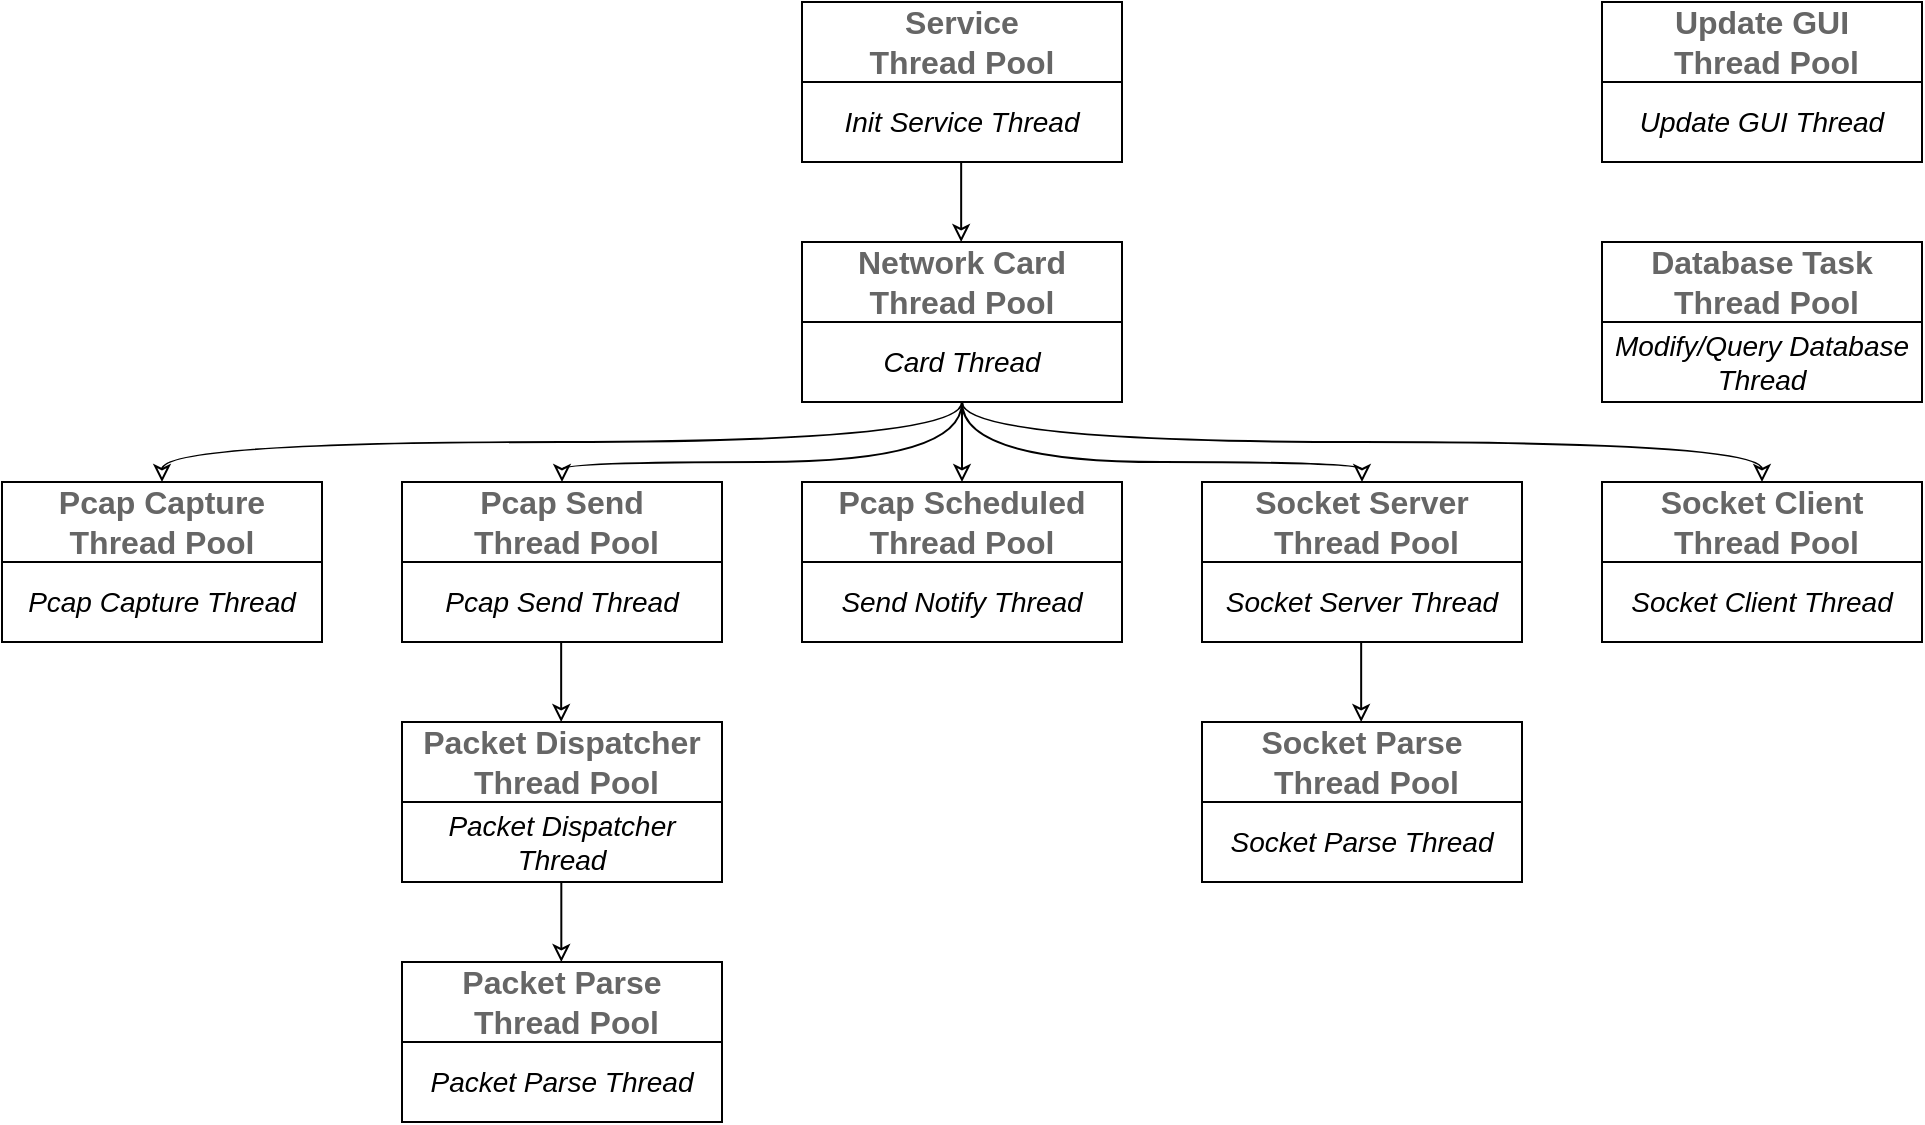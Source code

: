 <mxfile version="14.6.6" type="github">
  <diagram id="Lawi1tIbsT6B6tBGYx7M" name="Page-1">
    <mxGraphModel dx="1038" dy="628" grid="1" gridSize="10" guides="1" tooltips="1" connect="1" arrows="1" fold="1" page="1" pageScale="1" pageWidth="1654" pageHeight="2336" math="0" shadow="0">
      <root>
        <mxCell id="0" />
        <mxCell id="1" parent="0" />
        <mxCell id="xuh5IIpC34kz-FPivGkV-3" value="" style="group" vertex="1" connectable="0" parent="1">
          <mxGeometry x="840" y="200" width="160" height="80" as="geometry" />
        </mxCell>
        <mxCell id="xuh5IIpC34kz-FPivGkV-1" value="&lt;font style=&quot;font-size: 16px&quot; color=&quot;#666666&quot;&gt;&lt;b&gt;Service &lt;br&gt;Thread Pool&lt;/b&gt;&lt;/font&gt;" style="rounded=0;whiteSpace=wrap;html=1;" vertex="1" parent="xuh5IIpC34kz-FPivGkV-3">
          <mxGeometry width="160" height="40" as="geometry" />
        </mxCell>
        <mxCell id="xuh5IIpC34kz-FPivGkV-2" value="&lt;font style=&quot;font-size: 14px&quot;&gt;&lt;i&gt;Init Service Thread&lt;/i&gt;&lt;/font&gt;" style="rounded=0;whiteSpace=wrap;html=1;" vertex="1" parent="xuh5IIpC34kz-FPivGkV-3">
          <mxGeometry y="40" width="160" height="40" as="geometry" />
        </mxCell>
        <mxCell id="xuh5IIpC34kz-FPivGkV-4" value="" style="group" vertex="1" connectable="0" parent="1">
          <mxGeometry x="840" y="320" width="160" height="80" as="geometry" />
        </mxCell>
        <mxCell id="xuh5IIpC34kz-FPivGkV-5" value="&lt;font style=&quot;font-size: 16px&quot; color=&quot;#666666&quot;&gt;&lt;b&gt;Network Card Thread Pool&lt;/b&gt;&lt;/font&gt;" style="rounded=0;whiteSpace=wrap;html=1;" vertex="1" parent="xuh5IIpC34kz-FPivGkV-4">
          <mxGeometry width="160" height="40" as="geometry" />
        </mxCell>
        <mxCell id="xuh5IIpC34kz-FPivGkV-6" value="&lt;font style=&quot;font-size: 14px&quot;&gt;&lt;i&gt;Card Thread&lt;/i&gt;&lt;/font&gt;" style="rounded=0;whiteSpace=wrap;html=1;" vertex="1" parent="xuh5IIpC34kz-FPivGkV-4">
          <mxGeometry y="40" width="160" height="40" as="geometry" />
        </mxCell>
        <mxCell id="xuh5IIpC34kz-FPivGkV-7" value="" style="group" vertex="1" connectable="0" parent="1">
          <mxGeometry x="440" y="440" width="160" height="80" as="geometry" />
        </mxCell>
        <mxCell id="xuh5IIpC34kz-FPivGkV-8" value="&lt;font style=&quot;font-size: 16px&quot; color=&quot;#666666&quot;&gt;&lt;b&gt;Pcap Capture Thread Pool&lt;/b&gt;&lt;/font&gt;" style="rounded=0;whiteSpace=wrap;html=1;" vertex="1" parent="xuh5IIpC34kz-FPivGkV-7">
          <mxGeometry width="160" height="40" as="geometry" />
        </mxCell>
        <mxCell id="xuh5IIpC34kz-FPivGkV-9" value="&lt;font style=&quot;font-size: 14px&quot;&gt;&lt;i&gt;Pcap Capture Thread&lt;/i&gt;&lt;/font&gt;" style="rounded=0;whiteSpace=wrap;html=1;" vertex="1" parent="xuh5IIpC34kz-FPivGkV-7">
          <mxGeometry y="40" width="160" height="40" as="geometry" />
        </mxCell>
        <mxCell id="xuh5IIpC34kz-FPivGkV-13" value="" style="group" vertex="1" connectable="0" parent="1">
          <mxGeometry x="640" y="440" width="160" height="80" as="geometry" />
        </mxCell>
        <mxCell id="xuh5IIpC34kz-FPivGkV-14" value="&lt;font style=&quot;font-size: 16px&quot; color=&quot;#666666&quot;&gt;&lt;b&gt;Pcap Send&lt;br&gt;&amp;nbsp;Thread Pool&lt;/b&gt;&lt;/font&gt;" style="rounded=0;whiteSpace=wrap;html=1;" vertex="1" parent="xuh5IIpC34kz-FPivGkV-13">
          <mxGeometry width="160" height="40" as="geometry" />
        </mxCell>
        <mxCell id="xuh5IIpC34kz-FPivGkV-15" value="&lt;font style=&quot;font-size: 14px&quot;&gt;&lt;i&gt;Pcap Send Thread&lt;/i&gt;&lt;/font&gt;" style="rounded=0;whiteSpace=wrap;html=1;" vertex="1" parent="xuh5IIpC34kz-FPivGkV-13">
          <mxGeometry y="40" width="160" height="40" as="geometry" />
        </mxCell>
        <mxCell id="xuh5IIpC34kz-FPivGkV-16" value="" style="group" vertex="1" connectable="0" parent="1">
          <mxGeometry x="840" y="440" width="160" height="80" as="geometry" />
        </mxCell>
        <mxCell id="xuh5IIpC34kz-FPivGkV-17" value="&lt;font style=&quot;font-size: 16px&quot; color=&quot;#666666&quot;&gt;&lt;b&gt;Pcap Scheduled&lt;br&gt;Thread Pool&lt;/b&gt;&lt;/font&gt;" style="rounded=0;whiteSpace=wrap;html=1;" vertex="1" parent="xuh5IIpC34kz-FPivGkV-16">
          <mxGeometry width="160" height="40" as="geometry" />
        </mxCell>
        <mxCell id="xuh5IIpC34kz-FPivGkV-18" value="&lt;font style=&quot;font-size: 14px&quot;&gt;&lt;i&gt;Send Notify Thread&lt;/i&gt;&lt;/font&gt;" style="rounded=0;whiteSpace=wrap;html=1;" vertex="1" parent="xuh5IIpC34kz-FPivGkV-16">
          <mxGeometry y="40" width="160" height="40" as="geometry" />
        </mxCell>
        <mxCell id="xuh5IIpC34kz-FPivGkV-19" value="" style="group" vertex="1" connectable="0" parent="1">
          <mxGeometry x="640" y="680" width="160" height="80" as="geometry" />
        </mxCell>
        <mxCell id="xuh5IIpC34kz-FPivGkV-20" value="&lt;font style=&quot;font-size: 16px&quot; color=&quot;#666666&quot;&gt;&lt;b&gt;Packet Parse&lt;br&gt;&amp;nbsp;Thread Pool&lt;/b&gt;&lt;/font&gt;" style="rounded=0;whiteSpace=wrap;html=1;" vertex="1" parent="xuh5IIpC34kz-FPivGkV-19">
          <mxGeometry width="160" height="40" as="geometry" />
        </mxCell>
        <mxCell id="xuh5IIpC34kz-FPivGkV-21" value="&lt;font style=&quot;font-size: 14px&quot;&gt;&lt;i&gt;Packet Parse Thread&lt;/i&gt;&lt;/font&gt;" style="rounded=0;whiteSpace=wrap;html=1;" vertex="1" parent="xuh5IIpC34kz-FPivGkV-19">
          <mxGeometry y="40" width="160" height="40" as="geometry" />
        </mxCell>
        <mxCell id="xuh5IIpC34kz-FPivGkV-22" value="" style="group" vertex="1" connectable="0" parent="1">
          <mxGeometry x="640" y="560" width="160" height="80" as="geometry" />
        </mxCell>
        <mxCell id="xuh5IIpC34kz-FPivGkV-23" value="&lt;font style=&quot;font-size: 16px&quot; color=&quot;#666666&quot;&gt;&lt;b&gt;Packet Dispatcher&lt;br&gt;&amp;nbsp;Thread Pool&lt;/b&gt;&lt;/font&gt;" style="rounded=0;whiteSpace=wrap;html=1;" vertex="1" parent="xuh5IIpC34kz-FPivGkV-22">
          <mxGeometry width="160" height="40" as="geometry" />
        </mxCell>
        <mxCell id="xuh5IIpC34kz-FPivGkV-24" value="&lt;font style=&quot;font-size: 14px&quot;&gt;&lt;i&gt;Packet Dispatcher Thread&lt;/i&gt;&lt;/font&gt;" style="rounded=0;whiteSpace=wrap;html=1;" vertex="1" parent="xuh5IIpC34kz-FPivGkV-22">
          <mxGeometry y="40" width="160" height="40" as="geometry" />
        </mxCell>
        <mxCell id="xuh5IIpC34kz-FPivGkV-25" value="" style="group" vertex="1" connectable="0" parent="1">
          <mxGeometry x="1040" y="440" width="160" height="80" as="geometry" />
        </mxCell>
        <mxCell id="xuh5IIpC34kz-FPivGkV-26" value="&lt;font style=&quot;font-size: 16px&quot; color=&quot;#666666&quot;&gt;&lt;b&gt;Socket Server&lt;br&gt;&amp;nbsp;Thread Pool&lt;/b&gt;&lt;/font&gt;" style="rounded=0;whiteSpace=wrap;html=1;" vertex="1" parent="xuh5IIpC34kz-FPivGkV-25">
          <mxGeometry width="160" height="40" as="geometry" />
        </mxCell>
        <mxCell id="xuh5IIpC34kz-FPivGkV-27" value="&lt;font style=&quot;font-size: 14px&quot;&gt;&lt;i&gt;Socket Server Thread&lt;/i&gt;&lt;/font&gt;" style="rounded=0;whiteSpace=wrap;html=1;" vertex="1" parent="xuh5IIpC34kz-FPivGkV-25">
          <mxGeometry y="40" width="160" height="40" as="geometry" />
        </mxCell>
        <mxCell id="xuh5IIpC34kz-FPivGkV-28" value="" style="group" vertex="1" connectable="0" parent="1">
          <mxGeometry x="1240" y="440" width="160" height="80" as="geometry" />
        </mxCell>
        <mxCell id="xuh5IIpC34kz-FPivGkV-29" value="&lt;font style=&quot;font-size: 16px&quot; color=&quot;#666666&quot;&gt;&lt;b&gt;Socket Client&lt;br&gt;&amp;nbsp;Thread Pool&lt;/b&gt;&lt;/font&gt;" style="rounded=0;whiteSpace=wrap;html=1;" vertex="1" parent="xuh5IIpC34kz-FPivGkV-28">
          <mxGeometry width="160" height="40" as="geometry" />
        </mxCell>
        <mxCell id="xuh5IIpC34kz-FPivGkV-30" value="&lt;font style=&quot;font-size: 14px&quot;&gt;&lt;i&gt;Socket Client Thread&lt;/i&gt;&lt;/font&gt;" style="rounded=0;whiteSpace=wrap;html=1;" vertex="1" parent="xuh5IIpC34kz-FPivGkV-28">
          <mxGeometry y="40" width="160" height="40" as="geometry" />
        </mxCell>
        <mxCell id="xuh5IIpC34kz-FPivGkV-31" value="" style="group" vertex="1" connectable="0" parent="1">
          <mxGeometry x="1040" y="560" width="160" height="80" as="geometry" />
        </mxCell>
        <mxCell id="xuh5IIpC34kz-FPivGkV-32" value="&lt;font style=&quot;font-size: 16px&quot; color=&quot;#666666&quot;&gt;&lt;b&gt;Socket Parse&lt;br&gt;&amp;nbsp;Thread Pool&lt;/b&gt;&lt;/font&gt;" style="rounded=0;whiteSpace=wrap;html=1;" vertex="1" parent="xuh5IIpC34kz-FPivGkV-31">
          <mxGeometry width="160" height="40" as="geometry" />
        </mxCell>
        <mxCell id="xuh5IIpC34kz-FPivGkV-33" value="&lt;font style=&quot;font-size: 14px&quot;&gt;&lt;i&gt;Socket Parse Thread&lt;/i&gt;&lt;/font&gt;" style="rounded=0;whiteSpace=wrap;html=1;" vertex="1" parent="xuh5IIpC34kz-FPivGkV-31">
          <mxGeometry y="40" width="160" height="40" as="geometry" />
        </mxCell>
        <mxCell id="xuh5IIpC34kz-FPivGkV-34" value="" style="group" vertex="1" connectable="0" parent="1">
          <mxGeometry x="1240" y="200" width="160" height="80" as="geometry" />
        </mxCell>
        <mxCell id="xuh5IIpC34kz-FPivGkV-35" value="&lt;font style=&quot;font-size: 16px&quot; color=&quot;#666666&quot;&gt;&lt;b&gt;Update GUI&lt;br&gt;&amp;nbsp;Thread Pool&lt;/b&gt;&lt;/font&gt;" style="rounded=0;whiteSpace=wrap;html=1;" vertex="1" parent="xuh5IIpC34kz-FPivGkV-34">
          <mxGeometry width="160" height="40" as="geometry" />
        </mxCell>
        <mxCell id="xuh5IIpC34kz-FPivGkV-36" value="&lt;font style=&quot;font-size: 14px&quot;&gt;&lt;i&gt;Update GUI Thread&lt;/i&gt;&lt;/font&gt;" style="rounded=0;whiteSpace=wrap;html=1;" vertex="1" parent="xuh5IIpC34kz-FPivGkV-34">
          <mxGeometry y="40" width="160" height="40" as="geometry" />
        </mxCell>
        <mxCell id="xuh5IIpC34kz-FPivGkV-37" value="" style="group" vertex="1" connectable="0" parent="1">
          <mxGeometry x="1240" y="320" width="160" height="80" as="geometry" />
        </mxCell>
        <mxCell id="xuh5IIpC34kz-FPivGkV-38" value="&lt;font style=&quot;font-size: 16px&quot; color=&quot;#666666&quot;&gt;&lt;b&gt;Database Task&lt;br&gt;&amp;nbsp;Thread Pool&lt;/b&gt;&lt;/font&gt;" style="rounded=0;whiteSpace=wrap;html=1;" vertex="1" parent="xuh5IIpC34kz-FPivGkV-37">
          <mxGeometry width="160" height="40" as="geometry" />
        </mxCell>
        <mxCell id="xuh5IIpC34kz-FPivGkV-39" value="&lt;font style=&quot;font-size: 14px&quot;&gt;&lt;i&gt;Modify/Query Database Thread&lt;/i&gt;&lt;/font&gt;" style="rounded=0;whiteSpace=wrap;html=1;" vertex="1" parent="xuh5IIpC34kz-FPivGkV-37">
          <mxGeometry y="40" width="160" height="40" as="geometry" />
        </mxCell>
        <mxCell id="xuh5IIpC34kz-FPivGkV-43" value="" style="endArrow=classic;html=1;exitX=0.5;exitY=1;exitDx=0;exitDy=0;endFill=0;" edge="1" parent="1" source="xuh5IIpC34kz-FPivGkV-6" target="xuh5IIpC34kz-FPivGkV-17">
          <mxGeometry width="50" height="50" relative="1" as="geometry">
            <mxPoint x="970" y="470" as="sourcePoint" />
            <mxPoint x="1020" y="420" as="targetPoint" />
          </mxGeometry>
        </mxCell>
        <mxCell id="xuh5IIpC34kz-FPivGkV-44" value="" style="endArrow=classic;html=1;exitX=0.5;exitY=1;exitDx=0;exitDy=0;endFill=0;" edge="1" parent="1">
          <mxGeometry width="50" height="50" relative="1" as="geometry">
            <mxPoint x="919.58" y="280" as="sourcePoint" />
            <mxPoint x="919.58" y="320" as="targetPoint" />
          </mxGeometry>
        </mxCell>
        <mxCell id="xuh5IIpC34kz-FPivGkV-45" value="" style="endArrow=classic;html=1;exitX=0.5;exitY=1;exitDx=0;exitDy=0;endFill=0;" edge="1" parent="1">
          <mxGeometry width="50" height="50" relative="1" as="geometry">
            <mxPoint x="1119.58" y="520" as="sourcePoint" />
            <mxPoint x="1119.58" y="560" as="targetPoint" />
          </mxGeometry>
        </mxCell>
        <mxCell id="xuh5IIpC34kz-FPivGkV-46" value="" style="endArrow=classic;html=1;exitX=0.5;exitY=1;exitDx=0;exitDy=0;endFill=0;" edge="1" parent="1">
          <mxGeometry width="50" height="50" relative="1" as="geometry">
            <mxPoint x="719.58" y="520" as="sourcePoint" />
            <mxPoint x="719.58" y="560" as="targetPoint" />
          </mxGeometry>
        </mxCell>
        <mxCell id="xuh5IIpC34kz-FPivGkV-47" value="" style="endArrow=classic;html=1;exitX=0.5;exitY=1;exitDx=0;exitDy=0;endFill=0;" edge="1" parent="1">
          <mxGeometry width="50" height="50" relative="1" as="geometry">
            <mxPoint x="719.66" y="640" as="sourcePoint" />
            <mxPoint x="719.66" y="680" as="targetPoint" />
          </mxGeometry>
        </mxCell>
        <mxCell id="xuh5IIpC34kz-FPivGkV-48" value="" style="endArrow=classic;html=1;endFill=0;entryX=0.5;entryY=0;entryDx=0;entryDy=0;curved=1;" edge="1" parent="1" target="xuh5IIpC34kz-FPivGkV-29">
          <mxGeometry width="50" height="50" relative="1" as="geometry">
            <mxPoint x="920" y="400" as="sourcePoint" />
            <mxPoint x="1320" y="420" as="targetPoint" />
            <Array as="points">
              <mxPoint x="920" y="420" />
              <mxPoint x="1320" y="420" />
            </Array>
          </mxGeometry>
        </mxCell>
        <mxCell id="xuh5IIpC34kz-FPivGkV-50" value="" style="endArrow=classic;html=1;entryX=0.5;entryY=0;entryDx=0;entryDy=0;curved=1;endFill=0;" edge="1" parent="1" target="xuh5IIpC34kz-FPivGkV-8">
          <mxGeometry width="50" height="50" relative="1" as="geometry">
            <mxPoint x="920" y="400" as="sourcePoint" />
            <mxPoint x="930" y="440" as="targetPoint" />
            <Array as="points">
              <mxPoint x="920" y="420" />
              <mxPoint x="520" y="420" />
            </Array>
          </mxGeometry>
        </mxCell>
        <mxCell id="xuh5IIpC34kz-FPivGkV-51" value="" style="endArrow=classic;html=1;exitX=0.5;exitY=1;exitDx=0;exitDy=0;entryX=0.5;entryY=0;entryDx=0;entryDy=0;endFill=0;curved=1;" edge="1" parent="1" source="xuh5IIpC34kz-FPivGkV-6" target="xuh5IIpC34kz-FPivGkV-14">
          <mxGeometry width="50" height="50" relative="1" as="geometry">
            <mxPoint x="310" y="680" as="sourcePoint" />
            <mxPoint x="360" y="630" as="targetPoint" />
            <Array as="points">
              <mxPoint x="920" y="430" />
              <mxPoint x="720" y="430" />
            </Array>
          </mxGeometry>
        </mxCell>
        <mxCell id="xuh5IIpC34kz-FPivGkV-52" value="" style="endArrow=classic;html=1;exitX=0.5;exitY=1;exitDx=0;exitDy=0;entryX=0.5;entryY=0;entryDx=0;entryDy=0;curved=1;endFill=0;" edge="1" parent="1" source="xuh5IIpC34kz-FPivGkV-6" target="xuh5IIpC34kz-FPivGkV-26">
          <mxGeometry width="50" height="50" relative="1" as="geometry">
            <mxPoint x="930" y="650" as="sourcePoint" />
            <mxPoint x="980" y="600" as="targetPoint" />
            <Array as="points">
              <mxPoint x="920" y="430" />
              <mxPoint x="1120" y="430" />
            </Array>
          </mxGeometry>
        </mxCell>
      </root>
    </mxGraphModel>
  </diagram>
</mxfile>
